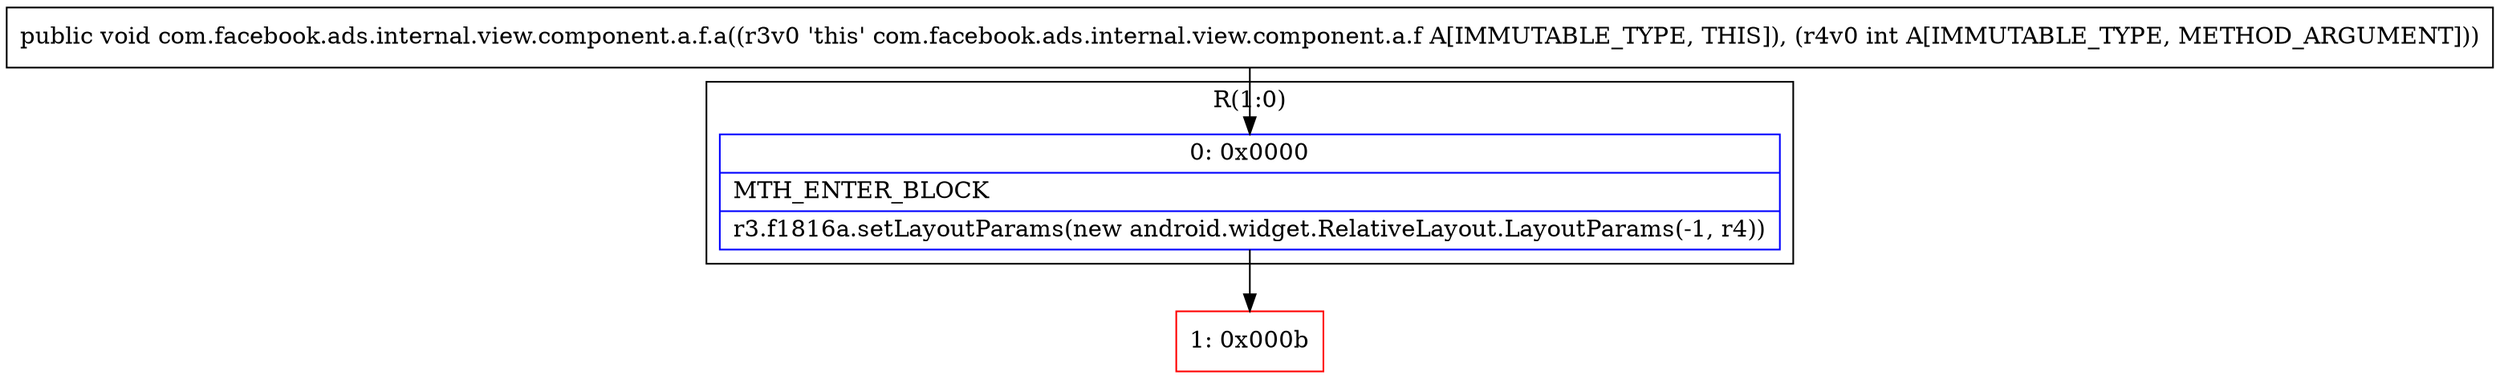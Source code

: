 digraph "CFG forcom.facebook.ads.internal.view.component.a.f.a(I)V" {
subgraph cluster_Region_603283445 {
label = "R(1:0)";
node [shape=record,color=blue];
Node_0 [shape=record,label="{0\:\ 0x0000|MTH_ENTER_BLOCK\l|r3.f1816a.setLayoutParams(new android.widget.RelativeLayout.LayoutParams(\-1, r4))\l}"];
}
Node_1 [shape=record,color=red,label="{1\:\ 0x000b}"];
MethodNode[shape=record,label="{public void com.facebook.ads.internal.view.component.a.f.a((r3v0 'this' com.facebook.ads.internal.view.component.a.f A[IMMUTABLE_TYPE, THIS]), (r4v0 int A[IMMUTABLE_TYPE, METHOD_ARGUMENT])) }"];
MethodNode -> Node_0;
Node_0 -> Node_1;
}

